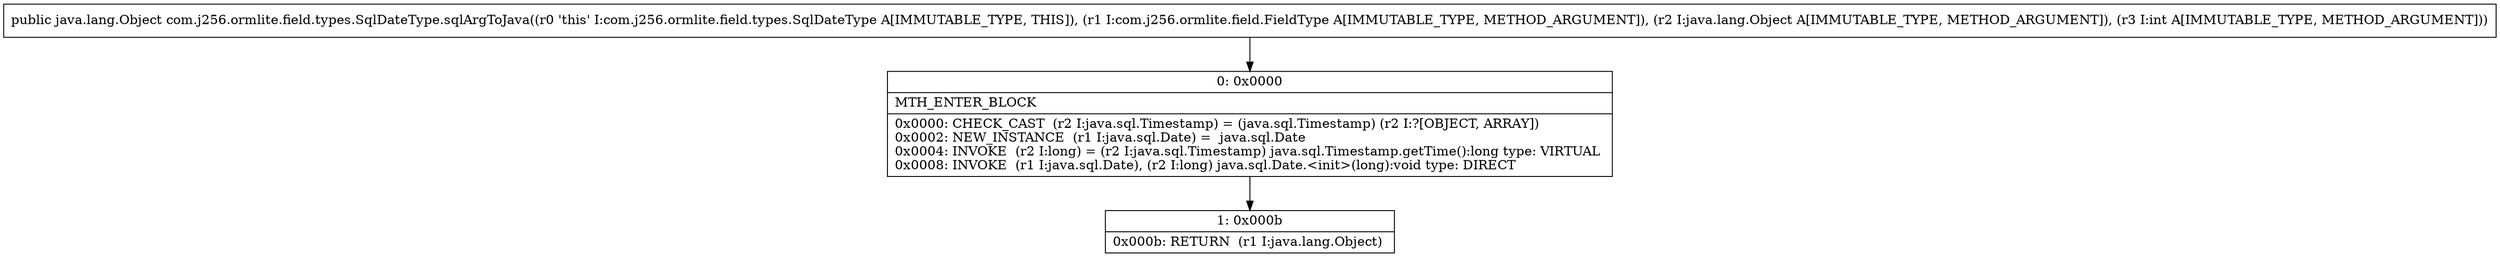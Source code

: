 digraph "CFG forcom.j256.ormlite.field.types.SqlDateType.sqlArgToJava(Lcom\/j256\/ormlite\/field\/FieldType;Ljava\/lang\/Object;I)Ljava\/lang\/Object;" {
Node_0 [shape=record,label="{0\:\ 0x0000|MTH_ENTER_BLOCK\l|0x0000: CHECK_CAST  (r2 I:java.sql.Timestamp) = (java.sql.Timestamp) (r2 I:?[OBJECT, ARRAY]) \l0x0002: NEW_INSTANCE  (r1 I:java.sql.Date) =  java.sql.Date \l0x0004: INVOKE  (r2 I:long) = (r2 I:java.sql.Timestamp) java.sql.Timestamp.getTime():long type: VIRTUAL \l0x0008: INVOKE  (r1 I:java.sql.Date), (r2 I:long) java.sql.Date.\<init\>(long):void type: DIRECT \l}"];
Node_1 [shape=record,label="{1\:\ 0x000b|0x000b: RETURN  (r1 I:java.lang.Object) \l}"];
MethodNode[shape=record,label="{public java.lang.Object com.j256.ormlite.field.types.SqlDateType.sqlArgToJava((r0 'this' I:com.j256.ormlite.field.types.SqlDateType A[IMMUTABLE_TYPE, THIS]), (r1 I:com.j256.ormlite.field.FieldType A[IMMUTABLE_TYPE, METHOD_ARGUMENT]), (r2 I:java.lang.Object A[IMMUTABLE_TYPE, METHOD_ARGUMENT]), (r3 I:int A[IMMUTABLE_TYPE, METHOD_ARGUMENT])) }"];
MethodNode -> Node_0;
Node_0 -> Node_1;
}

